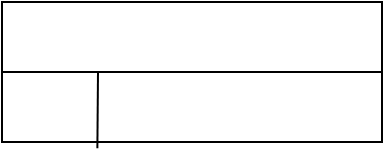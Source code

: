<mxfile version="26.2.2">
  <diagram name="第 1 页" id="CtOtMm2-Jvs9rpwLdrX0">
    <mxGraphModel dx="680" dy="354" grid="1" gridSize="10" guides="1" tooltips="1" connect="1" arrows="1" fold="1" page="1" pageScale="1" pageWidth="827" pageHeight="1169" math="0" shadow="0">
      <root>
        <mxCell id="0" />
        <mxCell id="1" parent="0" />
        <mxCell id="0VA8zQLF4FWix9FQCQYP-1" value="" style="rounded=0;whiteSpace=wrap;html=1;" vertex="1" parent="1">
          <mxGeometry x="110" y="110" width="190" height="70" as="geometry" />
        </mxCell>
        <mxCell id="0VA8zQLF4FWix9FQCQYP-2" value="" style="endArrow=none;html=1;rounded=0;exitX=0;exitY=0.5;exitDx=0;exitDy=0;entryX=1;entryY=0.5;entryDx=0;entryDy=0;" edge="1" parent="1" source="0VA8zQLF4FWix9FQCQYP-1" target="0VA8zQLF4FWix9FQCQYP-1">
          <mxGeometry width="50" height="50" relative="1" as="geometry">
            <mxPoint x="310" y="200" as="sourcePoint" />
            <mxPoint x="360" y="150" as="targetPoint" />
          </mxGeometry>
        </mxCell>
        <mxCell id="0VA8zQLF4FWix9FQCQYP-5" value="" style="endArrow=none;html=1;rounded=0;entryX=0.251;entryY=1.045;entryDx=0;entryDy=0;entryPerimeter=0;" edge="1" parent="1" target="0VA8zQLF4FWix9FQCQYP-1">
          <mxGeometry width="50" height="50" relative="1" as="geometry">
            <mxPoint x="158" y="145" as="sourcePoint" />
            <mxPoint x="360" y="150" as="targetPoint" />
          </mxGeometry>
        </mxCell>
      </root>
    </mxGraphModel>
  </diagram>
</mxfile>
